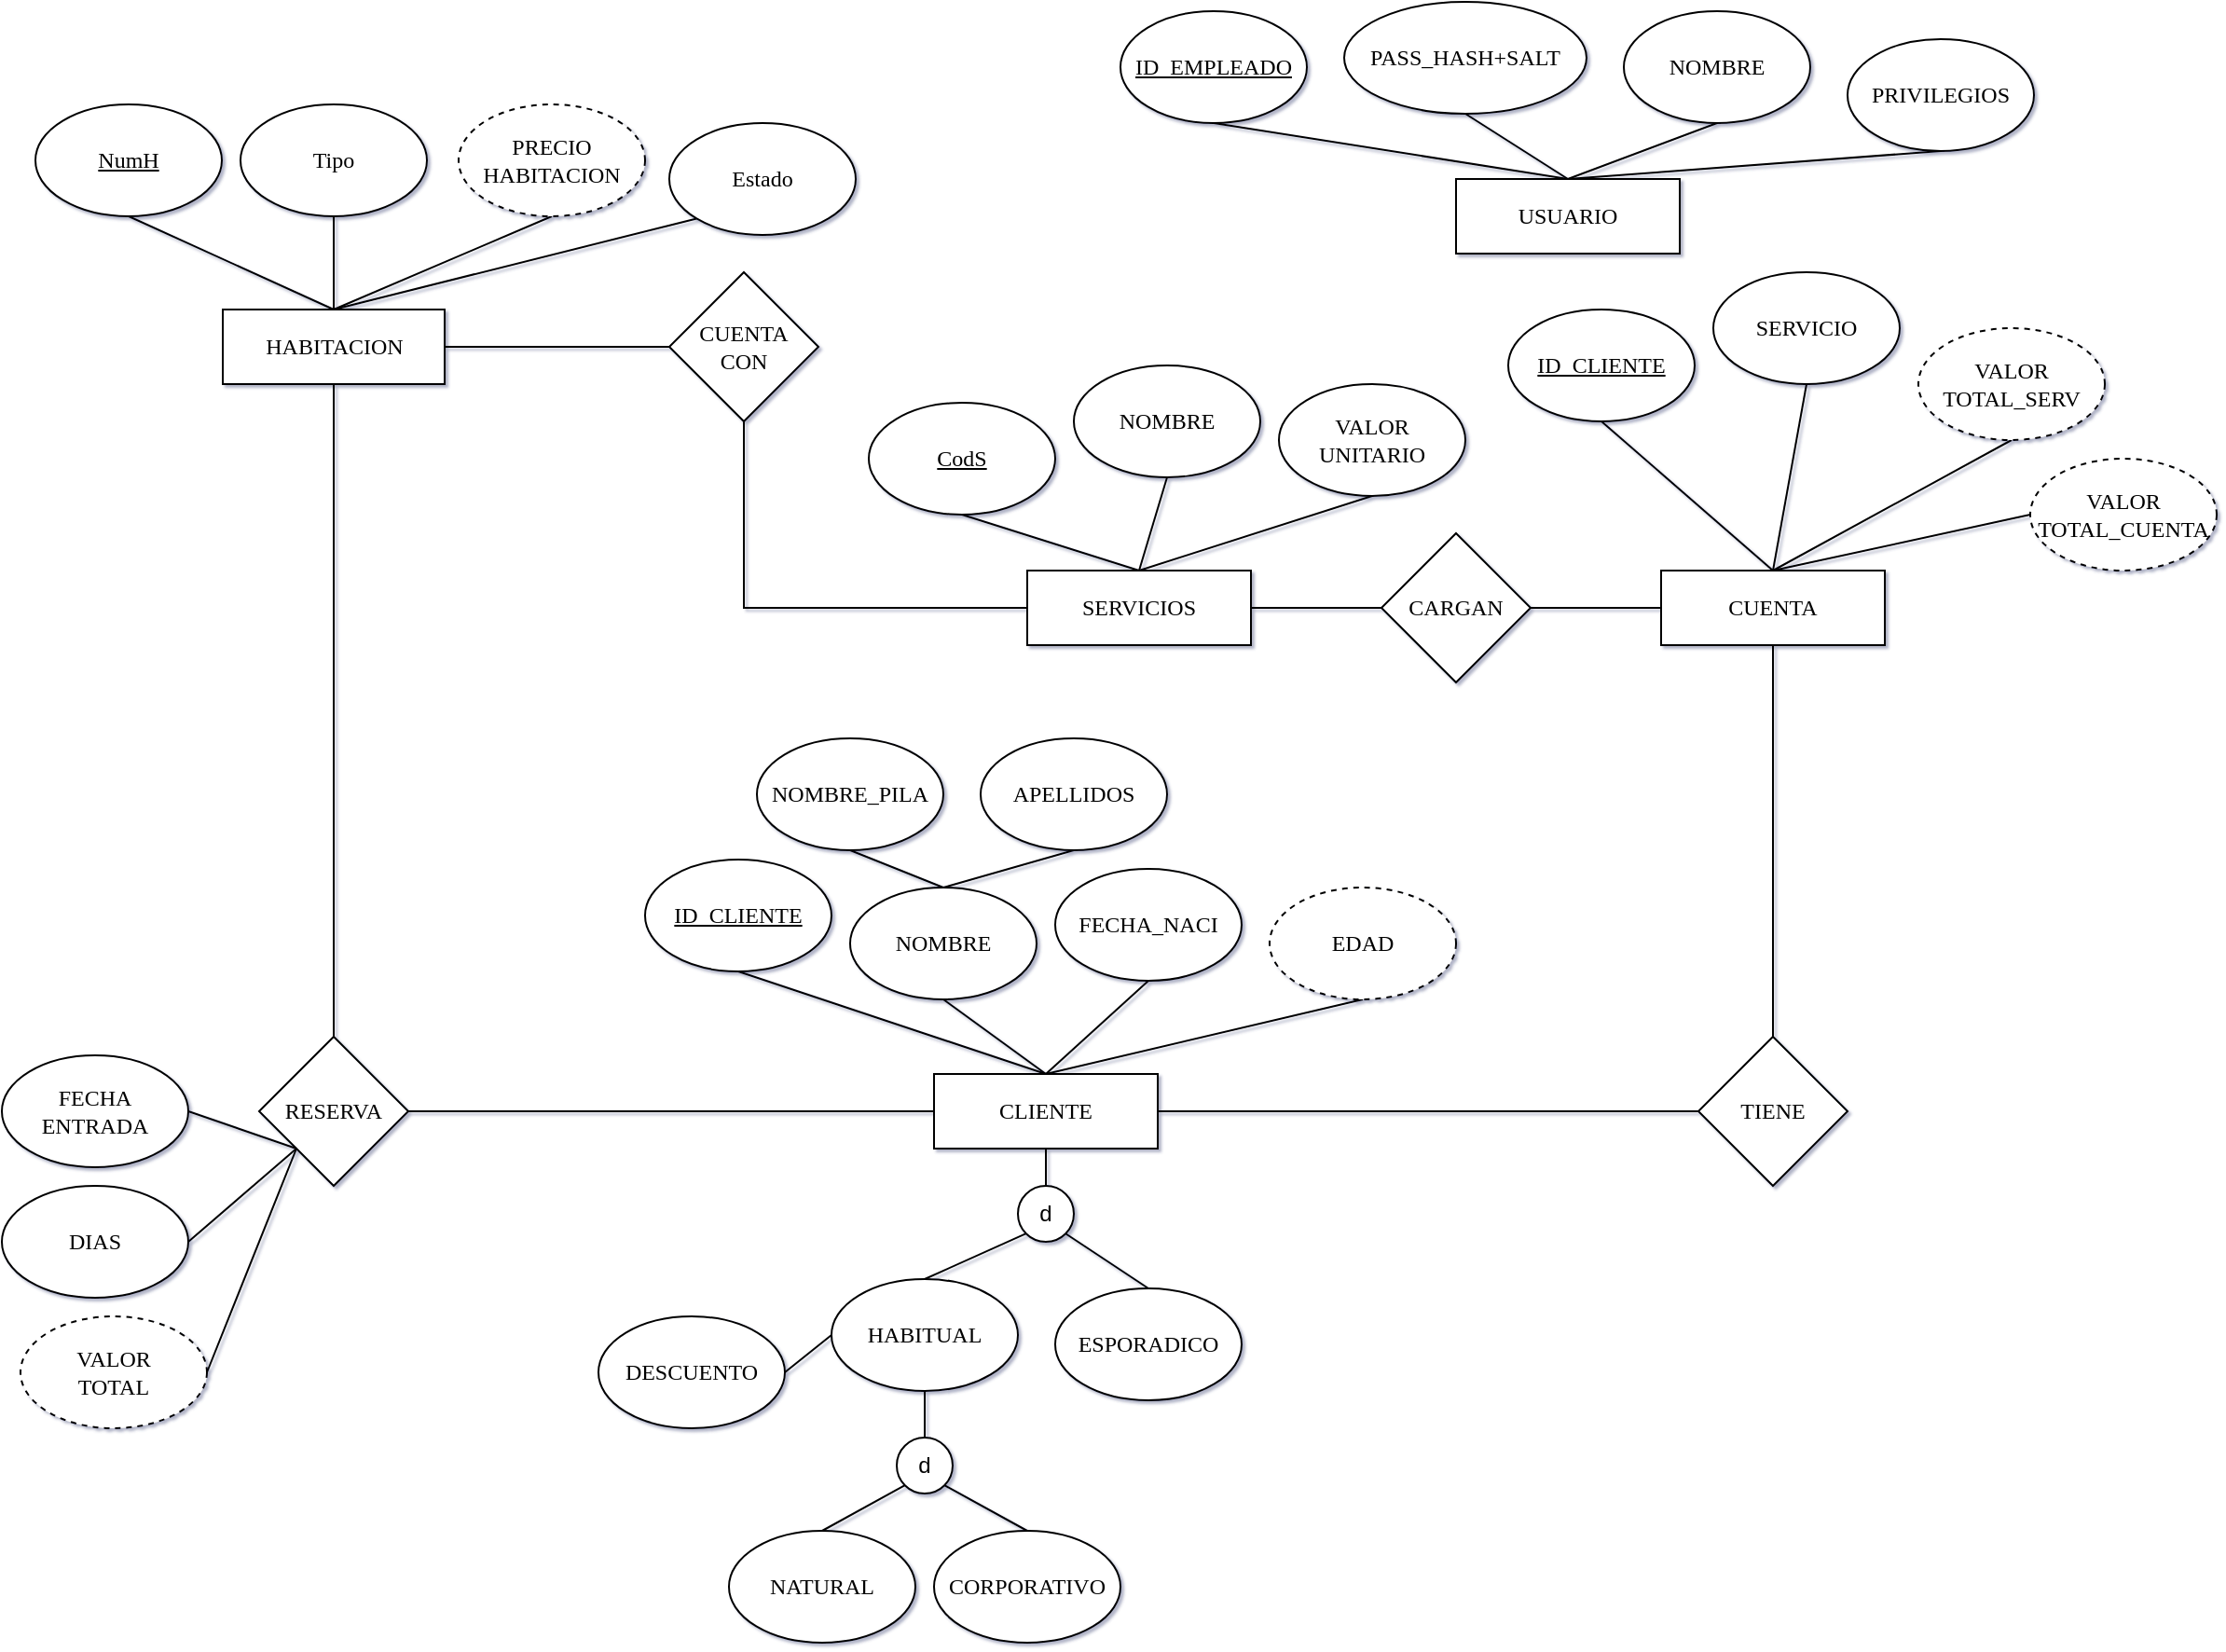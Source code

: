 <mxfile version="17.4.2" type="device"><diagram id="RrJ88ua9GEirSe_LJw36" name="Página-1"><mxGraphModel dx="868" dy="569" grid="1" gridSize="10" guides="1" tooltips="1" connect="1" arrows="1" fold="1" page="1" pageScale="1" pageWidth="1100" pageHeight="850" math="0" shadow="1"><root><mxCell id="0"/><mxCell id="1" parent="0"/><mxCell id="Pf0vaNkggD5JJeOvrpYi-119" style="edgeStyle=none;rounded=0;orthogonalLoop=1;jettySize=auto;html=1;exitX=1;exitY=0.5;exitDx=0;exitDy=0;entryX=0;entryY=0.5;entryDx=0;entryDy=0;endArrow=none;endFill=0;" parent="1" source="Pf0vaNkggD5JJeOvrpYi-2" target="Pf0vaNkggD5JJeOvrpYi-116" edge="1"><mxGeometry relative="1" as="geometry"/></mxCell><mxCell id="Pf0vaNkggD5JJeOvrpYi-2" value="&lt;font face=&quot;Times New Roman&quot;&gt;HABITACION&lt;/font&gt;" style="rounded=0;whiteSpace=wrap;html=1;" parent="1" vertex="1"><mxGeometry x="158.5" y="280" width="119" height="40" as="geometry"/></mxCell><mxCell id="Pf0vaNkggD5JJeOvrpYi-3" value="&lt;font face=&quot;Times New Roman&quot;&gt;USUARIO&lt;/font&gt;" style="rounded=0;whiteSpace=wrap;html=1;" parent="1" vertex="1"><mxGeometry x="820" y="210" width="120" height="40" as="geometry"/></mxCell><mxCell id="Pf0vaNkggD5JJeOvrpYi-40" style="edgeStyle=none;rounded=0;orthogonalLoop=1;jettySize=auto;html=1;exitX=0.5;exitY=1;exitDx=0;exitDy=0;entryX=0.5;entryY=0;entryDx=0;entryDy=0;endArrow=none;endFill=0;" parent="1" source="Pf0vaNkggD5JJeOvrpYi-4" target="Pf0vaNkggD5JJeOvrpYi-32" edge="1"><mxGeometry relative="1" as="geometry"/></mxCell><mxCell id="Pf0vaNkggD5JJeOvrpYi-4" value="&lt;font face=&quot;Times New Roman&quot;&gt;CLIENTE&lt;/font&gt;" style="rounded=0;whiteSpace=wrap;html=1;" parent="1" vertex="1"><mxGeometry x="540" y="690" width="120" height="40" as="geometry"/></mxCell><mxCell id="Pf0vaNkggD5JJeOvrpYi-43" style="edgeStyle=orthogonalEdgeStyle;rounded=0;orthogonalLoop=1;jettySize=auto;html=1;exitX=0.5;exitY=1;exitDx=0;exitDy=0;entryX=0.5;entryY=0;entryDx=0;entryDy=0;endArrow=none;endFill=0;" parent="1" source="Pf0vaNkggD5JJeOvrpYi-5" target="Pf0vaNkggD5JJeOvrpYi-41" edge="1"><mxGeometry relative="1" as="geometry"/></mxCell><mxCell id="Pf0vaNkggD5JJeOvrpYi-5" value="&lt;font face=&quot;Times New Roman&quot;&gt;CUENTA&lt;/font&gt;" style="rounded=0;whiteSpace=wrap;html=1;" parent="1" vertex="1"><mxGeometry x="930" y="420" width="120" height="40" as="geometry"/></mxCell><mxCell id="Pf0vaNkggD5JJeOvrpYi-8" style="rounded=0;orthogonalLoop=1;jettySize=auto;html=1;exitX=0.5;exitY=1;exitDx=0;exitDy=0;endArrow=none;endFill=0;entryX=0.5;entryY=0;entryDx=0;entryDy=0;" parent="1" source="Pf0vaNkggD5JJeOvrpYi-6" target="Pf0vaNkggD5JJeOvrpYi-2" edge="1"><mxGeometry relative="1" as="geometry"><mxPoint x="208" y="260" as="targetPoint"/></mxGeometry></mxCell><mxCell id="Pf0vaNkggD5JJeOvrpYi-6" value="&lt;u&gt;NumH&lt;/u&gt;" style="ellipse;whiteSpace=wrap;html=1;fontFamily=Times New Roman;fontSize=12;" parent="1" vertex="1"><mxGeometry x="58" y="170" width="100" height="60" as="geometry"/></mxCell><mxCell id="Pf0vaNkggD5JJeOvrpYi-10" style="edgeStyle=none;rounded=0;orthogonalLoop=1;jettySize=auto;html=1;exitX=0.5;exitY=1;exitDx=0;exitDy=0;entryX=0.5;entryY=0;entryDx=0;entryDy=0;endArrow=none;endFill=0;" parent="1" source="Pf0vaNkggD5JJeOvrpYi-9" target="Pf0vaNkggD5JJeOvrpYi-2" edge="1"><mxGeometry relative="1" as="geometry"/></mxCell><mxCell id="Pf0vaNkggD5JJeOvrpYi-9" value="&lt;span&gt;Tipo&lt;/span&gt;" style="ellipse;whiteSpace=wrap;html=1;fontFamily=Times New Roman;fontSize=12;strokeColor=default;fontStyle=0" parent="1" vertex="1"><mxGeometry x="168" y="170" width="100" height="60" as="geometry"/></mxCell><mxCell id="Pf0vaNkggD5JJeOvrpYi-13" style="edgeStyle=none;rounded=0;orthogonalLoop=1;jettySize=auto;html=1;exitX=0.5;exitY=1;exitDx=0;exitDy=0;entryX=0.5;entryY=0;entryDx=0;entryDy=0;endArrow=none;endFill=0;" parent="1" source="Pf0vaNkggD5JJeOvrpYi-12" target="Pf0vaNkggD5JJeOvrpYi-2" edge="1"><mxGeometry relative="1" as="geometry"/></mxCell><mxCell id="Pf0vaNkggD5JJeOvrpYi-12" value="PRECIO HABITACION" style="ellipse;whiteSpace=wrap;html=1;align=center;dashed=1;fontFamily=Times New Roman;fontSize=12;" parent="1" vertex="1"><mxGeometry x="285" y="170" width="100" height="60" as="geometry"/></mxCell><mxCell id="Pf0vaNkggD5JJeOvrpYi-45" style="edgeStyle=orthogonalEdgeStyle;rounded=0;orthogonalLoop=1;jettySize=auto;html=1;exitX=0.5;exitY=0;exitDx=0;exitDy=0;entryX=0.5;entryY=1;entryDx=0;entryDy=0;endArrow=none;endFill=0;" parent="1" source="Pf0vaNkggD5JJeOvrpYi-14" target="Pf0vaNkggD5JJeOvrpYi-2" edge="1"><mxGeometry relative="1" as="geometry"/></mxCell><mxCell id="Pf0vaNkggD5JJeOvrpYi-46" style="edgeStyle=orthogonalEdgeStyle;rounded=0;orthogonalLoop=1;jettySize=auto;html=1;exitX=1;exitY=0.5;exitDx=0;exitDy=0;endArrow=none;endFill=0;entryX=0;entryY=0.5;entryDx=0;entryDy=0;" parent="1" source="Pf0vaNkggD5JJeOvrpYi-14" target="Pf0vaNkggD5JJeOvrpYi-4" edge="1"><mxGeometry relative="1" as="geometry"><mxPoint x="678" y="610" as="targetPoint"/></mxGeometry></mxCell><mxCell id="Pf0vaNkggD5JJeOvrpYi-14" value="RESERVA" style="rhombus;whiteSpace=wrap;html=1;fontFamily=Times New Roman;fontSize=12;" parent="1" vertex="1"><mxGeometry x="178" y="670" width="80" height="80" as="geometry"/></mxCell><mxCell id="Pf0vaNkggD5JJeOvrpYi-16" style="edgeStyle=none;rounded=0;orthogonalLoop=1;jettySize=auto;html=1;exitX=0;exitY=1;exitDx=0;exitDy=0;entryX=0.5;entryY=0;entryDx=0;entryDy=0;endArrow=none;endFill=0;" parent="1" source="Pf0vaNkggD5JJeOvrpYi-15" target="Pf0vaNkggD5JJeOvrpYi-2" edge="1"><mxGeometry relative="1" as="geometry"/></mxCell><mxCell id="Pf0vaNkggD5JJeOvrpYi-15" value="&lt;span&gt;Estado&lt;/span&gt;" style="ellipse;whiteSpace=wrap;html=1;fontFamily=Times New Roman;fontSize=12;strokeColor=default;fontStyle=0" parent="1" vertex="1"><mxGeometry x="398" y="180" width="100" height="60" as="geometry"/></mxCell><mxCell id="Pf0vaNkggD5JJeOvrpYi-44" style="edgeStyle=none;rounded=0;orthogonalLoop=1;jettySize=auto;html=1;exitX=1;exitY=0.5;exitDx=0;exitDy=0;entryX=0;entryY=1;entryDx=0;entryDy=0;endArrow=none;endFill=0;" parent="1" source="Pf0vaNkggD5JJeOvrpYi-18" target="Pf0vaNkggD5JJeOvrpYi-14" edge="1"><mxGeometry relative="1" as="geometry"/></mxCell><mxCell id="Pf0vaNkggD5JJeOvrpYi-18" value="DIAS" style="ellipse;whiteSpace=wrap;html=1;fontFamily=Times New Roman;fontSize=12;strokeColor=default;fontStyle=0" parent="1" vertex="1"><mxGeometry x="40" y="750" width="100" height="60" as="geometry"/></mxCell><mxCell id="Pf0vaNkggD5JJeOvrpYi-22" style="edgeStyle=none;rounded=0;orthogonalLoop=1;jettySize=auto;html=1;exitX=0.5;exitY=1;exitDx=0;exitDy=0;entryX=0.5;entryY=0;entryDx=0;entryDy=0;endArrow=none;endFill=0;" parent="1" source="Pf0vaNkggD5JJeOvrpYi-21" target="Pf0vaNkggD5JJeOvrpYi-5" edge="1"><mxGeometry relative="1" as="geometry"/></mxCell><mxCell id="Pf0vaNkggD5JJeOvrpYi-21" value="&lt;u&gt;ID_CLIENTE&lt;/u&gt;" style="ellipse;whiteSpace=wrap;html=1;fontFamily=Times New Roman;fontSize=12;" parent="1" vertex="1"><mxGeometry x="848" y="280" width="100" height="60" as="geometry"/></mxCell><mxCell id="Pf0vaNkggD5JJeOvrpYi-24" style="edgeStyle=none;rounded=0;orthogonalLoop=1;jettySize=auto;html=1;exitX=0.5;exitY=1;exitDx=0;exitDy=0;entryX=0.5;entryY=0;entryDx=0;entryDy=0;endArrow=none;endFill=0;" parent="1" source="Pf0vaNkggD5JJeOvrpYi-23" target="Pf0vaNkggD5JJeOvrpYi-5" edge="1"><mxGeometry relative="1" as="geometry"/></mxCell><mxCell id="Pf0vaNkggD5JJeOvrpYi-23" value="&lt;span&gt;SERVICIO&lt;/span&gt;" style="ellipse;whiteSpace=wrap;html=1;fontFamily=Times New Roman;fontSize=12;strokeColor=default;fontStyle=0" parent="1" vertex="1"><mxGeometry x="958" y="260" width="100" height="60" as="geometry"/></mxCell><mxCell id="Pf0vaNkggD5JJeOvrpYi-26" style="edgeStyle=none;rounded=0;orthogonalLoop=1;jettySize=auto;html=1;exitX=0.5;exitY=1;exitDx=0;exitDy=0;entryX=0.5;entryY=0;entryDx=0;entryDy=0;endArrow=none;endFill=0;" parent="1" source="Pf0vaNkggD5JJeOvrpYi-25" target="Pf0vaNkggD5JJeOvrpYi-5" edge="1"><mxGeometry relative="1" as="geometry"/></mxCell><mxCell id="Pf0vaNkggD5JJeOvrpYi-25" value="VALOR&lt;br&gt;TOTAL_SERV" style="ellipse;whiteSpace=wrap;html=1;fontFamily=Times New Roman;fontSize=12;strokeColor=default;fontStyle=0;dashed=1;" parent="1" vertex="1"><mxGeometry x="1068" y="290" width="100" height="60" as="geometry"/></mxCell><mxCell id="Pf0vaNkggD5JJeOvrpYi-39" style="edgeStyle=none;rounded=0;orthogonalLoop=1;jettySize=auto;html=1;exitX=0.5;exitY=0;exitDx=0;exitDy=0;entryX=1;entryY=1;entryDx=0;entryDy=0;endArrow=none;endFill=0;" parent="1" source="Pf0vaNkggD5JJeOvrpYi-66" target="Pf0vaNkggD5JJeOvrpYi-32" edge="1"><mxGeometry relative="1" as="geometry"><mxPoint x="695" y="825" as="sourcePoint"/></mxGeometry></mxCell><mxCell id="Pf0vaNkggD5JJeOvrpYi-34" style="edgeStyle=none;rounded=0;orthogonalLoop=1;jettySize=auto;html=1;exitX=1;exitY=1;exitDx=0;exitDy=0;entryX=0.5;entryY=0;entryDx=0;entryDy=0;endArrow=none;endFill=0;" parent="1" source="Pf0vaNkggD5JJeOvrpYi-31" target="Pf0vaNkggD5JJeOvrpYi-65" edge="1"><mxGeometry relative="1" as="geometry"><mxPoint x="615" y="960" as="targetPoint"/></mxGeometry></mxCell><mxCell id="Pf0vaNkggD5JJeOvrpYi-35" style="edgeStyle=none;rounded=0;orthogonalLoop=1;jettySize=auto;html=1;exitX=0;exitY=1;exitDx=0;exitDy=0;entryX=0.5;entryY=0;entryDx=0;entryDy=0;endArrow=none;endFill=0;" parent="1" source="Pf0vaNkggD5JJeOvrpYi-31" target="Pf0vaNkggD5JJeOvrpYi-64" edge="1"><mxGeometry relative="1" as="geometry"><mxPoint x="455" y="960" as="targetPoint"/></mxGeometry></mxCell><mxCell id="Pf0vaNkggD5JJeOvrpYi-36" style="edgeStyle=none;rounded=0;orthogonalLoop=1;jettySize=auto;html=1;exitX=0.5;exitY=0;exitDx=0;exitDy=0;entryX=0.5;entryY=1;entryDx=0;entryDy=0;endArrow=none;endFill=0;" parent="1" source="Pf0vaNkggD5JJeOvrpYi-31" target="Pf0vaNkggD5JJeOvrpYi-63" edge="1"><mxGeometry relative="1" as="geometry"><mxPoint x="515" y="865" as="targetPoint"/></mxGeometry></mxCell><mxCell id="Pf0vaNkggD5JJeOvrpYi-31" value="d" style="ellipse;whiteSpace=wrap;html=1;aspect=fixed;strokeColor=default;" parent="1" vertex="1"><mxGeometry x="520" y="885" width="30" height="30" as="geometry"/></mxCell><mxCell id="Pf0vaNkggD5JJeOvrpYi-38" style="edgeStyle=none;rounded=0;orthogonalLoop=1;jettySize=auto;html=1;exitX=0;exitY=1;exitDx=0;exitDy=0;entryX=0.5;entryY=0;entryDx=0;entryDy=0;endArrow=none;endFill=0;" parent="1" source="Pf0vaNkggD5JJeOvrpYi-32" target="Pf0vaNkggD5JJeOvrpYi-63" edge="1"><mxGeometry relative="1" as="geometry"><mxPoint x="515" y="825" as="targetPoint"/></mxGeometry></mxCell><mxCell id="Pf0vaNkggD5JJeOvrpYi-32" value="d" style="ellipse;whiteSpace=wrap;html=1;aspect=fixed;strokeColor=default;" parent="1" vertex="1"><mxGeometry x="585" y="750" width="30" height="30" as="geometry"/></mxCell><mxCell id="Pf0vaNkggD5JJeOvrpYi-42" style="edgeStyle=orthogonalEdgeStyle;rounded=0;orthogonalLoop=1;jettySize=auto;html=1;exitX=0;exitY=0.5;exitDx=0;exitDy=0;entryX=1;entryY=0.5;entryDx=0;entryDy=0;endArrow=none;endFill=0;" parent="1" source="Pf0vaNkggD5JJeOvrpYi-41" target="Pf0vaNkggD5JJeOvrpYi-4" edge="1"><mxGeometry relative="1" as="geometry"><mxPoint x="650" y="630" as="sourcePoint"/></mxGeometry></mxCell><mxCell id="Pf0vaNkggD5JJeOvrpYi-41" value="TIENE" style="rhombus;whiteSpace=wrap;html=1;fontFamily=Times New Roman;fontSize=12;" parent="1" vertex="1"><mxGeometry x="950" y="670" width="80" height="80" as="geometry"/></mxCell><mxCell id="Pf0vaNkggD5JJeOvrpYi-49" style="edgeStyle=none;rounded=0;orthogonalLoop=1;jettySize=auto;html=1;exitX=1;exitY=0.5;exitDx=0;exitDy=0;entryX=0;entryY=0.5;entryDx=0;entryDy=0;endArrow=none;endFill=0;" parent="1" source="Pf0vaNkggD5JJeOvrpYi-48" target="Pf0vaNkggD5JJeOvrpYi-63" edge="1"><mxGeometry relative="1" as="geometry"><mxPoint x="455" y="845" as="targetPoint"/></mxGeometry></mxCell><mxCell id="Pf0vaNkggD5JJeOvrpYi-48" value="DESCUENTO" style="ellipse;whiteSpace=wrap;html=1;fontFamily=Times New Roman;fontSize=12;strokeColor=default;fontStyle=0" parent="1" vertex="1"><mxGeometry x="360" y="820" width="100" height="60" as="geometry"/></mxCell><mxCell id="Pf0vaNkggD5JJeOvrpYi-120" style="edgeStyle=orthogonalEdgeStyle;rounded=0;orthogonalLoop=1;jettySize=auto;html=1;exitX=0;exitY=0.5;exitDx=0;exitDy=0;entryX=0.5;entryY=1;entryDx=0;entryDy=0;endArrow=none;endFill=0;" parent="1" source="Pf0vaNkggD5JJeOvrpYi-50" target="Pf0vaNkggD5JJeOvrpYi-116" edge="1"><mxGeometry relative="1" as="geometry"/></mxCell><mxCell id="Pf0vaNkggD5JJeOvrpYi-50" value="&lt;font face=&quot;Times New Roman&quot;&gt;SERVICIOS&lt;/font&gt;" style="rounded=0;whiteSpace=wrap;html=1;" parent="1" vertex="1"><mxGeometry x="590" y="420" width="120" height="40" as="geometry"/></mxCell><mxCell id="Pf0vaNkggD5JJeOvrpYi-52" style="edgeStyle=none;rounded=0;orthogonalLoop=1;jettySize=auto;html=1;exitX=0.5;exitY=1;exitDx=0;exitDy=0;entryX=0.5;entryY=0;entryDx=0;entryDy=0;endArrow=none;endFill=0;" parent="1" source="Pf0vaNkggD5JJeOvrpYi-51" target="Pf0vaNkggD5JJeOvrpYi-50" edge="1"><mxGeometry relative="1" as="geometry"/></mxCell><mxCell id="Pf0vaNkggD5JJeOvrpYi-51" value="CodS" style="ellipse;whiteSpace=wrap;html=1;fontFamily=Times New Roman;fontSize=12;strokeColor=default;fontStyle=4" parent="1" vertex="1"><mxGeometry x="505" y="330" width="100" height="60" as="geometry"/></mxCell><mxCell id="Pf0vaNkggD5JJeOvrpYi-55" style="edgeStyle=none;rounded=0;orthogonalLoop=1;jettySize=auto;html=1;exitX=0.5;exitY=1;exitDx=0;exitDy=0;entryX=0.5;entryY=0;entryDx=0;entryDy=0;endArrow=none;endFill=0;" parent="1" source="Pf0vaNkggD5JJeOvrpYi-54" target="Pf0vaNkggD5JJeOvrpYi-50" edge="1"><mxGeometry relative="1" as="geometry"/></mxCell><mxCell id="Pf0vaNkggD5JJeOvrpYi-54" value="NOMBRE" style="ellipse;whiteSpace=wrap;html=1;fontFamily=Times New Roman;fontSize=12;strokeColor=default;fontStyle=0" parent="1" vertex="1"><mxGeometry x="615" y="310" width="100" height="60" as="geometry"/></mxCell><mxCell id="Pf0vaNkggD5JJeOvrpYi-57" style="edgeStyle=none;rounded=0;orthogonalLoop=1;jettySize=auto;html=1;exitX=0.5;exitY=1;exitDx=0;exitDy=0;entryX=0.5;entryY=0;entryDx=0;entryDy=0;endArrow=none;endFill=0;" parent="1" source="Pf0vaNkggD5JJeOvrpYi-56" target="Pf0vaNkggD5JJeOvrpYi-50" edge="1"><mxGeometry relative="1" as="geometry"/></mxCell><mxCell id="Pf0vaNkggD5JJeOvrpYi-56" value="VALOR&lt;br&gt;UNITARIO" style="ellipse;whiteSpace=wrap;html=1;fontFamily=Times New Roman;fontSize=12;strokeColor=default;fontStyle=0" parent="1" vertex="1"><mxGeometry x="725" y="320" width="100" height="60" as="geometry"/></mxCell><mxCell id="Pf0vaNkggD5JJeOvrpYi-59" style="edgeStyle=orthogonalEdgeStyle;rounded=0;orthogonalLoop=1;jettySize=auto;html=1;exitX=1;exitY=0.5;exitDx=0;exitDy=0;entryX=0;entryY=0.5;entryDx=0;entryDy=0;endArrow=none;endFill=0;" parent="1" source="Pf0vaNkggD5JJeOvrpYi-58" target="Pf0vaNkggD5JJeOvrpYi-5" edge="1"><mxGeometry relative="1" as="geometry"/></mxCell><mxCell id="Pf0vaNkggD5JJeOvrpYi-60" style="edgeStyle=orthogonalEdgeStyle;rounded=0;orthogonalLoop=1;jettySize=auto;html=1;entryX=1;entryY=0.5;entryDx=0;entryDy=0;endArrow=none;endFill=0;exitX=0;exitY=0.5;exitDx=0;exitDy=0;" parent="1" source="Pf0vaNkggD5JJeOvrpYi-58" target="Pf0vaNkggD5JJeOvrpYi-50" edge="1"><mxGeometry relative="1" as="geometry"/></mxCell><mxCell id="Pf0vaNkggD5JJeOvrpYi-58" value="CARGAN" style="rhombus;whiteSpace=wrap;html=1;fontFamily=Times New Roman;fontSize=12;" parent="1" vertex="1"><mxGeometry x="780" y="400" width="80" height="80" as="geometry"/></mxCell><mxCell id="Pf0vaNkggD5JJeOvrpYi-62" style="edgeStyle=none;rounded=0;orthogonalLoop=1;jettySize=auto;html=1;exitX=0.5;exitY=1;exitDx=0;exitDy=0;entryX=0.5;entryY=0;entryDx=0;entryDy=0;endArrow=none;endFill=0;" parent="1" source="Pf0vaNkggD5JJeOvrpYi-61" target="Pf0vaNkggD5JJeOvrpYi-4" edge="1"><mxGeometry relative="1" as="geometry"/></mxCell><mxCell id="Pf0vaNkggD5JJeOvrpYi-61" value="&lt;u&gt;ID_CLIENTE&lt;/u&gt;" style="ellipse;whiteSpace=wrap;html=1;fontFamily=Times New Roman;fontSize=12;" parent="1" vertex="1"><mxGeometry x="385" y="575" width="100" height="60" as="geometry"/></mxCell><mxCell id="Pf0vaNkggD5JJeOvrpYi-63" value="HABITUAL" style="ellipse;whiteSpace=wrap;html=1;fontFamily=Times New Roman;fontSize=12;strokeColor=default;fontStyle=0" parent="1" vertex="1"><mxGeometry x="485" y="800" width="100" height="60" as="geometry"/></mxCell><mxCell id="Pf0vaNkggD5JJeOvrpYi-64" value="NATURAL&lt;span style=&quot;color: rgba(0 , 0 , 0 , 0) ; font-family: monospace ; font-size: 0px&quot;&gt;%3CmxGraphModel%3E%3Croot%3E%3CmxCell%20id%3D%220%22%2F%3E%3CmxCell%20id%3D%221%22%20parent%3D%220%22%2F%3E%3CmxCell%20id%3D%222%22%20value%3D%22HABITUAL%22%20style%3D%22ellipse%3BwhiteSpace%3Dwrap%3Bhtml%3D1%3BfontFamily%3DTimes%20New%20Roman%3BfontSize%3D12%3BstrokeColor%3Ddefault%3BfontStyle%3D0%22%20vertex%3D%221%22%20parent%3D%221%22%3E%3CmxGeometry%20x%3D%22660%22%20y%3D%221415%22%20width%3D%22100%22%20height%3D%2260%22%20as%3D%22geometry%22%2F%3E%3C%2FmxCell%3E%3C%2Froot%3E%3C%2FmxGraphModel%3E&lt;/span&gt;" style="ellipse;whiteSpace=wrap;html=1;fontFamily=Times New Roman;fontSize=12;strokeColor=default;fontStyle=0" parent="1" vertex="1"><mxGeometry x="430" y="935" width="100" height="60" as="geometry"/></mxCell><mxCell id="Pf0vaNkggD5JJeOvrpYi-65" value="CORPORATIVO" style="ellipse;whiteSpace=wrap;html=1;fontFamily=Times New Roman;fontSize=12;strokeColor=default;fontStyle=0" parent="1" vertex="1"><mxGeometry x="540" y="935" width="100" height="60" as="geometry"/></mxCell><mxCell id="Pf0vaNkggD5JJeOvrpYi-66" value="ESPORADICO" style="ellipse;whiteSpace=wrap;html=1;fontFamily=Times New Roman;fontSize=12;strokeColor=default;fontStyle=0" parent="1" vertex="1"><mxGeometry x="605" y="805" width="100" height="60" as="geometry"/></mxCell><mxCell id="Pf0vaNkggD5JJeOvrpYi-81" style="edgeStyle=none;rounded=0;orthogonalLoop=1;jettySize=auto;html=1;exitX=1;exitY=0.5;exitDx=0;exitDy=0;entryX=0;entryY=1;entryDx=0;entryDy=0;endArrow=none;endFill=0;" parent="1" source="Pf0vaNkggD5JJeOvrpYi-80" target="Pf0vaNkggD5JJeOvrpYi-14" edge="1"><mxGeometry relative="1" as="geometry"/></mxCell><mxCell id="Pf0vaNkggD5JJeOvrpYi-80" value="FECHA&lt;br&gt;ENTRADA" style="ellipse;whiteSpace=wrap;html=1;fontFamily=Times New Roman;fontSize=12;strokeColor=default;fontStyle=0" parent="1" vertex="1"><mxGeometry x="40" y="680" width="100" height="60" as="geometry"/></mxCell><mxCell id="Pf0vaNkggD5JJeOvrpYi-84" style="edgeStyle=none;rounded=0;orthogonalLoop=1;jettySize=auto;html=1;exitX=0.5;exitY=1;exitDx=0;exitDy=0;entryX=0.5;entryY=0;entryDx=0;entryDy=0;endArrow=none;endFill=0;" parent="1" source="Pf0vaNkggD5JJeOvrpYi-82" target="Pf0vaNkggD5JJeOvrpYi-3" edge="1"><mxGeometry relative="1" as="geometry"/></mxCell><mxCell id="Pf0vaNkggD5JJeOvrpYi-82" value="&lt;u&gt;ID_EMPLEADO&lt;/u&gt;" style="ellipse;whiteSpace=wrap;html=1;fontFamily=Times New Roman;fontSize=12;" parent="1" vertex="1"><mxGeometry x="640" y="120" width="100" height="60" as="geometry"/></mxCell><mxCell id="Pf0vaNkggD5JJeOvrpYi-85" style="edgeStyle=none;rounded=0;orthogonalLoop=1;jettySize=auto;html=1;exitX=0.5;exitY=1;exitDx=0;exitDy=0;entryX=0.5;entryY=0;entryDx=0;entryDy=0;endArrow=none;endFill=0;" parent="1" source="Pf0vaNkggD5JJeOvrpYi-83" target="Pf0vaNkggD5JJeOvrpYi-3" edge="1"><mxGeometry relative="1" as="geometry"/></mxCell><mxCell id="Pf0vaNkggD5JJeOvrpYi-83" value="NOMBRE" style="ellipse;whiteSpace=wrap;html=1;fontFamily=Times New Roman;fontSize=12;strokeColor=default;fontStyle=0" parent="1" vertex="1"><mxGeometry x="910" y="120" width="100" height="60" as="geometry"/></mxCell><mxCell id="Pf0vaNkggD5JJeOvrpYi-87" style="edgeStyle=none;rounded=0;orthogonalLoop=1;jettySize=auto;html=1;exitX=0.5;exitY=1;exitDx=0;exitDy=0;entryX=0.5;entryY=0;entryDx=0;entryDy=0;endArrow=none;endFill=0;" parent="1" source="Pf0vaNkggD5JJeOvrpYi-86" target="Pf0vaNkggD5JJeOvrpYi-3" edge="1"><mxGeometry relative="1" as="geometry"/></mxCell><mxCell id="Pf0vaNkggD5JJeOvrpYi-86" value="PRIVILEGIOS" style="ellipse;whiteSpace=wrap;html=1;fontFamily=Times New Roman;fontSize=12;strokeColor=default;fontStyle=0" parent="1" vertex="1"><mxGeometry x="1030" y="135" width="100" height="60" as="geometry"/></mxCell><mxCell id="Pf0vaNkggD5JJeOvrpYi-97" style="edgeStyle=none;rounded=0;orthogonalLoop=1;jettySize=auto;html=1;exitX=0.5;exitY=1;exitDx=0;exitDy=0;endArrow=none;endFill=0;entryX=0.5;entryY=0;entryDx=0;entryDy=0;" parent="1" source="Pf0vaNkggD5JJeOvrpYi-96" target="Pf0vaNkggD5JJeOvrpYi-3" edge="1"><mxGeometry relative="1" as="geometry"><mxPoint x="890" y="215" as="targetPoint"/></mxGeometry></mxCell><mxCell id="Pf0vaNkggD5JJeOvrpYi-96" value="PASS_HASH+SALT" style="ellipse;whiteSpace=wrap;html=1;fontFamily=Times New Roman;fontSize=12;strokeColor=default;fontStyle=0" parent="1" vertex="1"><mxGeometry x="760" y="115" width="130" height="60" as="geometry"/></mxCell><mxCell id="Pf0vaNkggD5JJeOvrpYi-101" style="edgeStyle=none;rounded=0;orthogonalLoop=1;jettySize=auto;html=1;exitX=0;exitY=0.5;exitDx=0;exitDy=0;entryX=0.5;entryY=0;entryDx=0;entryDy=0;endArrow=none;endFill=0;" parent="1" source="Pf0vaNkggD5JJeOvrpYi-100" target="Pf0vaNkggD5JJeOvrpYi-5" edge="1"><mxGeometry relative="1" as="geometry"/></mxCell><mxCell id="Pf0vaNkggD5JJeOvrpYi-100" value="VALOR&lt;br&gt;TOTAL_CUENTA" style="ellipse;whiteSpace=wrap;html=1;fontFamily=Times New Roman;fontSize=12;strokeColor=default;fontStyle=0;dashed=1;" parent="1" vertex="1"><mxGeometry x="1128" y="360" width="100" height="60" as="geometry"/></mxCell><mxCell id="Pf0vaNkggD5JJeOvrpYi-103" style="edgeStyle=none;rounded=0;orthogonalLoop=1;jettySize=auto;html=1;endArrow=none;endFill=0;entryX=0.5;entryY=0;entryDx=0;entryDy=0;exitX=0.5;exitY=1;exitDx=0;exitDy=0;" parent="1" source="Pf0vaNkggD5JJeOvrpYi-102" target="Pf0vaNkggD5JJeOvrpYi-4" edge="1"><mxGeometry relative="1" as="geometry"><mxPoint x="620" y="650" as="targetPoint"/></mxGeometry></mxCell><mxCell id="Pf0vaNkggD5JJeOvrpYi-102" value="NOMBRE" style="ellipse;whiteSpace=wrap;html=1;fontFamily=Times New Roman;fontSize=12;strokeColor=default;fontStyle=0" parent="1" vertex="1"><mxGeometry x="495" y="590" width="100" height="60" as="geometry"/></mxCell><mxCell id="Pf0vaNkggD5JJeOvrpYi-107" style="edgeStyle=none;rounded=0;orthogonalLoop=1;jettySize=auto;html=1;exitX=0.5;exitY=1;exitDx=0;exitDy=0;entryX=0.5;entryY=0;entryDx=0;entryDy=0;endArrow=none;endFill=0;" parent="1" source="Pf0vaNkggD5JJeOvrpYi-104" target="Pf0vaNkggD5JJeOvrpYi-102" edge="1"><mxGeometry relative="1" as="geometry"/></mxCell><mxCell id="Pf0vaNkggD5JJeOvrpYi-104" value="APELLIDOS" style="ellipse;whiteSpace=wrap;html=1;fontFamily=Times New Roman;fontSize=12;strokeColor=default;fontStyle=0" parent="1" vertex="1"><mxGeometry x="565" y="510" width="100" height="60" as="geometry"/></mxCell><mxCell id="Pf0vaNkggD5JJeOvrpYi-106" style="edgeStyle=none;rounded=0;orthogonalLoop=1;jettySize=auto;html=1;exitX=0.5;exitY=1;exitDx=0;exitDy=0;entryX=0.5;entryY=0;entryDx=0;entryDy=0;endArrow=none;endFill=0;" parent="1" source="Pf0vaNkggD5JJeOvrpYi-105" target="Pf0vaNkggD5JJeOvrpYi-102" edge="1"><mxGeometry relative="1" as="geometry"/></mxCell><mxCell id="Pf0vaNkggD5JJeOvrpYi-105" value="NOMBRE_PILA" style="ellipse;whiteSpace=wrap;html=1;fontFamily=Times New Roman;fontSize=12;strokeColor=default;fontStyle=0" parent="1" vertex="1"><mxGeometry x="445" y="510" width="100" height="60" as="geometry"/></mxCell><mxCell id="Pf0vaNkggD5JJeOvrpYi-109" style="edgeStyle=none;rounded=0;orthogonalLoop=1;jettySize=auto;html=1;exitX=0.5;exitY=1;exitDx=0;exitDy=0;entryX=0.5;entryY=0;entryDx=0;entryDy=0;endArrow=none;endFill=0;" parent="1" source="Pf0vaNkggD5JJeOvrpYi-108" target="Pf0vaNkggD5JJeOvrpYi-4" edge="1"><mxGeometry relative="1" as="geometry"/></mxCell><mxCell id="Pf0vaNkggD5JJeOvrpYi-108" value="FECHA_NACI" style="ellipse;whiteSpace=wrap;html=1;fontFamily=Times New Roman;fontSize=12;strokeColor=default;fontStyle=0" parent="1" vertex="1"><mxGeometry x="605" y="580" width="100" height="60" as="geometry"/></mxCell><mxCell id="Pf0vaNkggD5JJeOvrpYi-111" style="edgeStyle=none;rounded=0;orthogonalLoop=1;jettySize=auto;html=1;exitX=0.5;exitY=1;exitDx=0;exitDy=0;entryX=0.5;entryY=0;entryDx=0;entryDy=0;endArrow=none;endFill=0;" parent="1" source="Pf0vaNkggD5JJeOvrpYi-110" target="Pf0vaNkggD5JJeOvrpYi-4" edge="1"><mxGeometry relative="1" as="geometry"/></mxCell><mxCell id="Pf0vaNkggD5JJeOvrpYi-110" value="EDAD" style="ellipse;whiteSpace=wrap;html=1;fontFamily=Times New Roman;fontSize=12;strokeColor=default;fontStyle=0;dashed=1;" parent="1" vertex="1"><mxGeometry x="720" y="590" width="100" height="60" as="geometry"/></mxCell><mxCell id="Pf0vaNkggD5JJeOvrpYi-115" style="edgeStyle=none;rounded=0;orthogonalLoop=1;jettySize=auto;html=1;exitX=1;exitY=0.5;exitDx=0;exitDy=0;entryX=0;entryY=1;entryDx=0;entryDy=0;endArrow=none;endFill=0;" parent="1" source="Pf0vaNkggD5JJeOvrpYi-114" target="Pf0vaNkggD5JJeOvrpYi-14" edge="1"><mxGeometry relative="1" as="geometry"/></mxCell><mxCell id="Pf0vaNkggD5JJeOvrpYi-114" value="VALOR&lt;br&gt;TOTAL" style="ellipse;whiteSpace=wrap;html=1;fontFamily=Times New Roman;fontSize=12;strokeColor=default;fontStyle=0;dashed=1;" parent="1" vertex="1"><mxGeometry x="50" y="820" width="100" height="60" as="geometry"/></mxCell><mxCell id="Pf0vaNkggD5JJeOvrpYi-116" value="CUENTA&lt;br&gt;CON" style="rhombus;whiteSpace=wrap;html=1;fontFamily=Times New Roman;fontSize=12;" parent="1" vertex="1"><mxGeometry x="398" y="260" width="80" height="80" as="geometry"/></mxCell></root></mxGraphModel></diagram></mxfile>